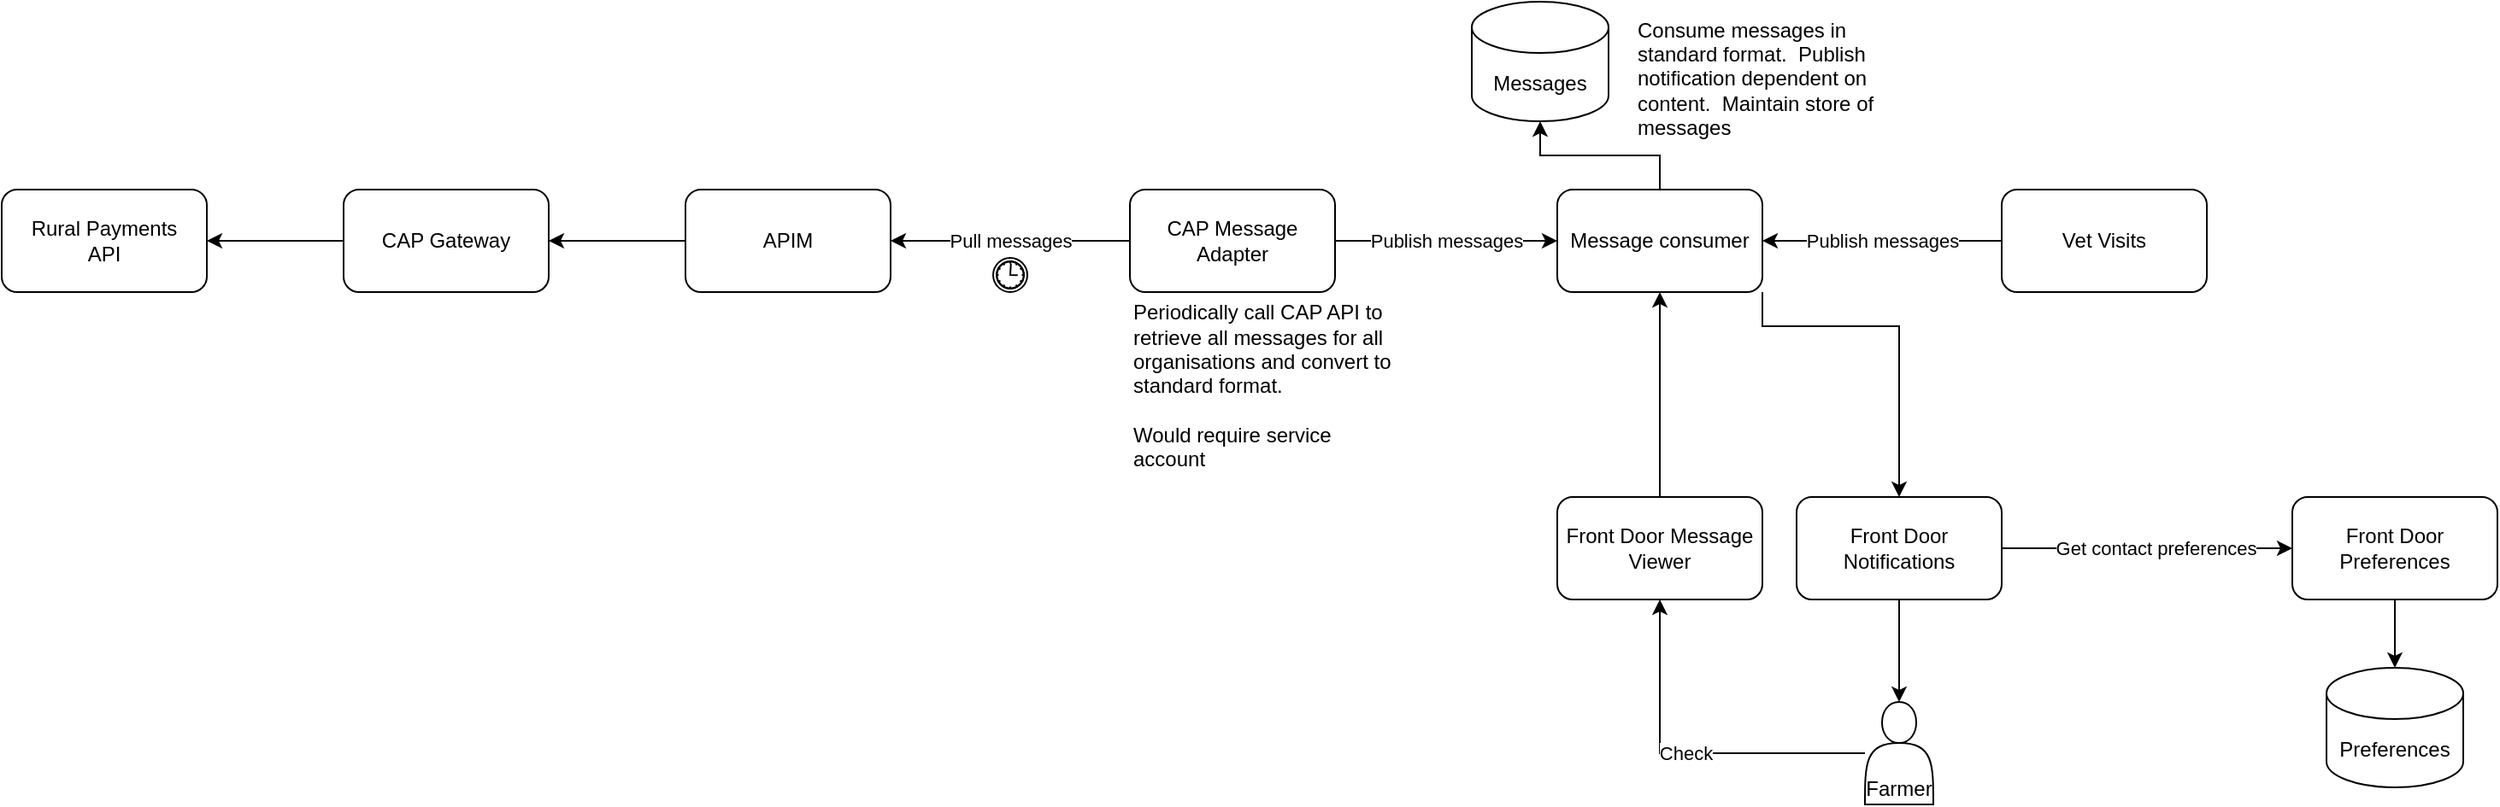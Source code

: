 <mxfile version="22.1.8" type="github">
  <diagram name="Page-1" id="dYXtfFwurcNwbzcMY37W">
    <mxGraphModel dx="2026" dy="1145" grid="1" gridSize="10" guides="1" tooltips="1" connect="1" arrows="1" fold="1" page="1" pageScale="1" pageWidth="850" pageHeight="1100" math="0" shadow="0">
      <root>
        <mxCell id="0" />
        <mxCell id="1" parent="0" />
        <mxCell id="0YbZIf-yBDhTOu-SZzjd-1" value="Rural Payments&lt;br&gt;API" style="rounded=1;whiteSpace=wrap;html=1;verticalAlign=middle;" vertex="1" parent="1">
          <mxGeometry x="160" y="160" width="120" height="60" as="geometry" />
        </mxCell>
        <mxCell id="0YbZIf-yBDhTOu-SZzjd-2" value="Messages" style="shape=cylinder3;whiteSpace=wrap;html=1;boundedLbl=1;backgroundOutline=1;size=15;" vertex="1" parent="1">
          <mxGeometry x="1020" y="50" width="80" height="70" as="geometry" />
        </mxCell>
        <mxCell id="0YbZIf-yBDhTOu-SZzjd-5" style="edgeStyle=orthogonalEdgeStyle;rounded=0;orthogonalLoop=1;jettySize=auto;html=1;entryX=1;entryY=0.5;entryDx=0;entryDy=0;" edge="1" parent="1" source="0YbZIf-yBDhTOu-SZzjd-4" target="0YbZIf-yBDhTOu-SZzjd-1">
          <mxGeometry relative="1" as="geometry" />
        </mxCell>
        <mxCell id="0YbZIf-yBDhTOu-SZzjd-4" value="CAP Gateway" style="rounded=1;whiteSpace=wrap;html=1;" vertex="1" parent="1">
          <mxGeometry x="360" y="160" width="120" height="60" as="geometry" />
        </mxCell>
        <mxCell id="0YbZIf-yBDhTOu-SZzjd-7" value="" style="edgeStyle=orthogonalEdgeStyle;rounded=0;orthogonalLoop=1;jettySize=auto;html=1;" edge="1" parent="1" source="0YbZIf-yBDhTOu-SZzjd-6" target="0YbZIf-yBDhTOu-SZzjd-4">
          <mxGeometry relative="1" as="geometry" />
        </mxCell>
        <mxCell id="0YbZIf-yBDhTOu-SZzjd-6" value="APIM" style="rounded=1;whiteSpace=wrap;html=1;" vertex="1" parent="1">
          <mxGeometry x="560" y="160" width="120" height="60" as="geometry" />
        </mxCell>
        <mxCell id="0YbZIf-yBDhTOu-SZzjd-9" value="Pull messages" style="edgeStyle=orthogonalEdgeStyle;rounded=0;orthogonalLoop=1;jettySize=auto;html=1;" edge="1" parent="1" source="0YbZIf-yBDhTOu-SZzjd-8" target="0YbZIf-yBDhTOu-SZzjd-6">
          <mxGeometry relative="1" as="geometry" />
        </mxCell>
        <mxCell id="0YbZIf-yBDhTOu-SZzjd-12" value="Publish messages" style="edgeStyle=orthogonalEdgeStyle;rounded=0;orthogonalLoop=1;jettySize=auto;html=1;" edge="1" parent="1" source="0YbZIf-yBDhTOu-SZzjd-8" target="0YbZIf-yBDhTOu-SZzjd-11">
          <mxGeometry relative="1" as="geometry" />
        </mxCell>
        <mxCell id="0YbZIf-yBDhTOu-SZzjd-8" value="CAP Message Adapter" style="rounded=1;whiteSpace=wrap;html=1;" vertex="1" parent="1">
          <mxGeometry x="820" y="160" width="120" height="60" as="geometry" />
        </mxCell>
        <mxCell id="0YbZIf-yBDhTOu-SZzjd-10" value="" style="points=[[0.145,0.145,0],[0.5,0,0],[0.855,0.145,0],[1,0.5,0],[0.855,0.855,0],[0.5,1,0],[0.145,0.855,0],[0,0.5,0]];shape=mxgraph.bpmn.event;html=1;verticalLabelPosition=bottom;labelBackgroundColor=#ffffff;verticalAlign=top;align=center;perimeter=ellipsePerimeter;outlineConnect=0;aspect=fixed;outline=catching;symbol=timer;" vertex="1" parent="1">
          <mxGeometry x="740" y="200" width="20" height="20" as="geometry" />
        </mxCell>
        <mxCell id="0YbZIf-yBDhTOu-SZzjd-14" value="" style="edgeStyle=orthogonalEdgeStyle;rounded=0;orthogonalLoop=1;jettySize=auto;html=1;" edge="1" parent="1" source="0YbZIf-yBDhTOu-SZzjd-13" target="0YbZIf-yBDhTOu-SZzjd-11">
          <mxGeometry relative="1" as="geometry" />
        </mxCell>
        <mxCell id="0YbZIf-yBDhTOu-SZzjd-23" style="edgeStyle=orthogonalEdgeStyle;rounded=0;orthogonalLoop=1;jettySize=auto;html=1;entryX=0.5;entryY=0;entryDx=0;entryDy=0;" edge="1" parent="1" source="0YbZIf-yBDhTOu-SZzjd-11" target="0YbZIf-yBDhTOu-SZzjd-22">
          <mxGeometry relative="1" as="geometry">
            <Array as="points">
              <mxPoint x="1190" y="240" />
              <mxPoint x="1270" y="240" />
            </Array>
          </mxGeometry>
        </mxCell>
        <mxCell id="0YbZIf-yBDhTOu-SZzjd-11" value="Message consumer" style="rounded=1;whiteSpace=wrap;html=1;" vertex="1" parent="1">
          <mxGeometry x="1070" y="160" width="120" height="60" as="geometry" />
        </mxCell>
        <mxCell id="0YbZIf-yBDhTOu-SZzjd-13" value="Front Door Message Viewer" style="rounded=1;whiteSpace=wrap;html=1;fontStyle=0" vertex="1" parent="1">
          <mxGeometry x="1070" y="340" width="120" height="60" as="geometry" />
        </mxCell>
        <mxCell id="0YbZIf-yBDhTOu-SZzjd-16" value="Publish messages" style="edgeStyle=orthogonalEdgeStyle;rounded=0;orthogonalLoop=1;jettySize=auto;html=1;" edge="1" parent="1" source="0YbZIf-yBDhTOu-SZzjd-15" target="0YbZIf-yBDhTOu-SZzjd-11">
          <mxGeometry relative="1" as="geometry" />
        </mxCell>
        <mxCell id="0YbZIf-yBDhTOu-SZzjd-15" value="Vet Visits" style="rounded=1;whiteSpace=wrap;html=1;" vertex="1" parent="1">
          <mxGeometry x="1330" y="160" width="120" height="60" as="geometry" />
        </mxCell>
        <mxCell id="0YbZIf-yBDhTOu-SZzjd-19" style="edgeStyle=orthogonalEdgeStyle;rounded=0;orthogonalLoop=1;jettySize=auto;html=1;entryX=0.5;entryY=1;entryDx=0;entryDy=0;entryPerimeter=0;" edge="1" parent="1" source="0YbZIf-yBDhTOu-SZzjd-11" target="0YbZIf-yBDhTOu-SZzjd-2">
          <mxGeometry relative="1" as="geometry" />
        </mxCell>
        <mxCell id="0YbZIf-yBDhTOu-SZzjd-26" value="" style="edgeStyle=orthogonalEdgeStyle;rounded=0;orthogonalLoop=1;jettySize=auto;html=1;" edge="1" parent="1" source="0YbZIf-yBDhTOu-SZzjd-22" target="0YbZIf-yBDhTOu-SZzjd-25">
          <mxGeometry relative="1" as="geometry" />
        </mxCell>
        <mxCell id="0YbZIf-yBDhTOu-SZzjd-32" value="" style="edgeStyle=orthogonalEdgeStyle;rounded=0;orthogonalLoop=1;jettySize=auto;html=1;" edge="1" parent="1" source="0YbZIf-yBDhTOu-SZzjd-22" target="0YbZIf-yBDhTOu-SZzjd-31">
          <mxGeometry relative="1" as="geometry" />
        </mxCell>
        <mxCell id="0YbZIf-yBDhTOu-SZzjd-35" value="Text" style="edgeLabel;html=1;align=center;verticalAlign=middle;resizable=0;points=[];" vertex="1" connectable="0" parent="0YbZIf-yBDhTOu-SZzjd-32">
          <mxGeometry x="0.34" y="1" relative="1" as="geometry">
            <mxPoint as="offset" />
          </mxGeometry>
        </mxCell>
        <mxCell id="0YbZIf-yBDhTOu-SZzjd-36" value="Get contact preferences" style="edgeLabel;html=1;align=center;verticalAlign=middle;resizable=0;points=[];" vertex="1" connectable="0" parent="0YbZIf-yBDhTOu-SZzjd-32">
          <mxGeometry x="0.36" y="-3" relative="1" as="geometry">
            <mxPoint x="-26" y="-3" as="offset" />
          </mxGeometry>
        </mxCell>
        <mxCell id="0YbZIf-yBDhTOu-SZzjd-22" value="Front Door Notifications" style="rounded=1;whiteSpace=wrap;html=1;" vertex="1" parent="1">
          <mxGeometry x="1210" y="340" width="120" height="60" as="geometry" />
        </mxCell>
        <mxCell id="0YbZIf-yBDhTOu-SZzjd-27" value="Check" style="edgeStyle=orthogonalEdgeStyle;rounded=0;orthogonalLoop=1;jettySize=auto;html=1;entryX=0.5;entryY=1;entryDx=0;entryDy=0;" edge="1" parent="1" source="0YbZIf-yBDhTOu-SZzjd-25" target="0YbZIf-yBDhTOu-SZzjd-13">
          <mxGeometry relative="1" as="geometry" />
        </mxCell>
        <mxCell id="0YbZIf-yBDhTOu-SZzjd-25" value="Farmer" style="shape=actor;whiteSpace=wrap;html=1;verticalAlign=bottom;" vertex="1" parent="1">
          <mxGeometry x="1250" y="460" width="40" height="60" as="geometry" />
        </mxCell>
        <mxCell id="0YbZIf-yBDhTOu-SZzjd-29" value="Periodically call CAP API to retrieve all messages for all organisations and convert to standard format.&lt;br&gt;&lt;br&gt;Would require service account" style="text;html=1;strokeColor=none;fillColor=none;align=left;verticalAlign=middle;whiteSpace=wrap;rounded=0;" vertex="1" parent="1">
          <mxGeometry x="820" y="260" width="160" height="30" as="geometry" />
        </mxCell>
        <mxCell id="0YbZIf-yBDhTOu-SZzjd-30" value="Consume messages in standard format.&amp;nbsp; Publish notification dependent on content.&amp;nbsp; Maintain store of messages" style="text;html=1;strokeColor=none;fillColor=none;align=left;verticalAlign=middle;whiteSpace=wrap;rounded=0;" vertex="1" parent="1">
          <mxGeometry x="1115" y="80" width="160" height="30" as="geometry" />
        </mxCell>
        <mxCell id="0YbZIf-yBDhTOu-SZzjd-34" value="" style="edgeStyle=orthogonalEdgeStyle;rounded=0;orthogonalLoop=1;jettySize=auto;html=1;" edge="1" parent="1" source="0YbZIf-yBDhTOu-SZzjd-31" target="0YbZIf-yBDhTOu-SZzjd-33">
          <mxGeometry relative="1" as="geometry" />
        </mxCell>
        <mxCell id="0YbZIf-yBDhTOu-SZzjd-31" value="Front Door Preferences" style="rounded=1;whiteSpace=wrap;html=1;" vertex="1" parent="1">
          <mxGeometry x="1500" y="340" width="120" height="60" as="geometry" />
        </mxCell>
        <mxCell id="0YbZIf-yBDhTOu-SZzjd-33" value="Preferences" style="shape=cylinder3;whiteSpace=wrap;html=1;boundedLbl=1;backgroundOutline=1;size=15;" vertex="1" parent="1">
          <mxGeometry x="1520" y="440" width="80" height="70" as="geometry" />
        </mxCell>
      </root>
    </mxGraphModel>
  </diagram>
</mxfile>

